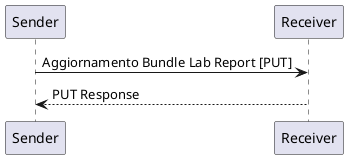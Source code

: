 @startuml

Sender -> Receiver: Aggiornamento Bundle Lab Report [PUT]
Receiver --> Sender: PUT Response
@enduml
